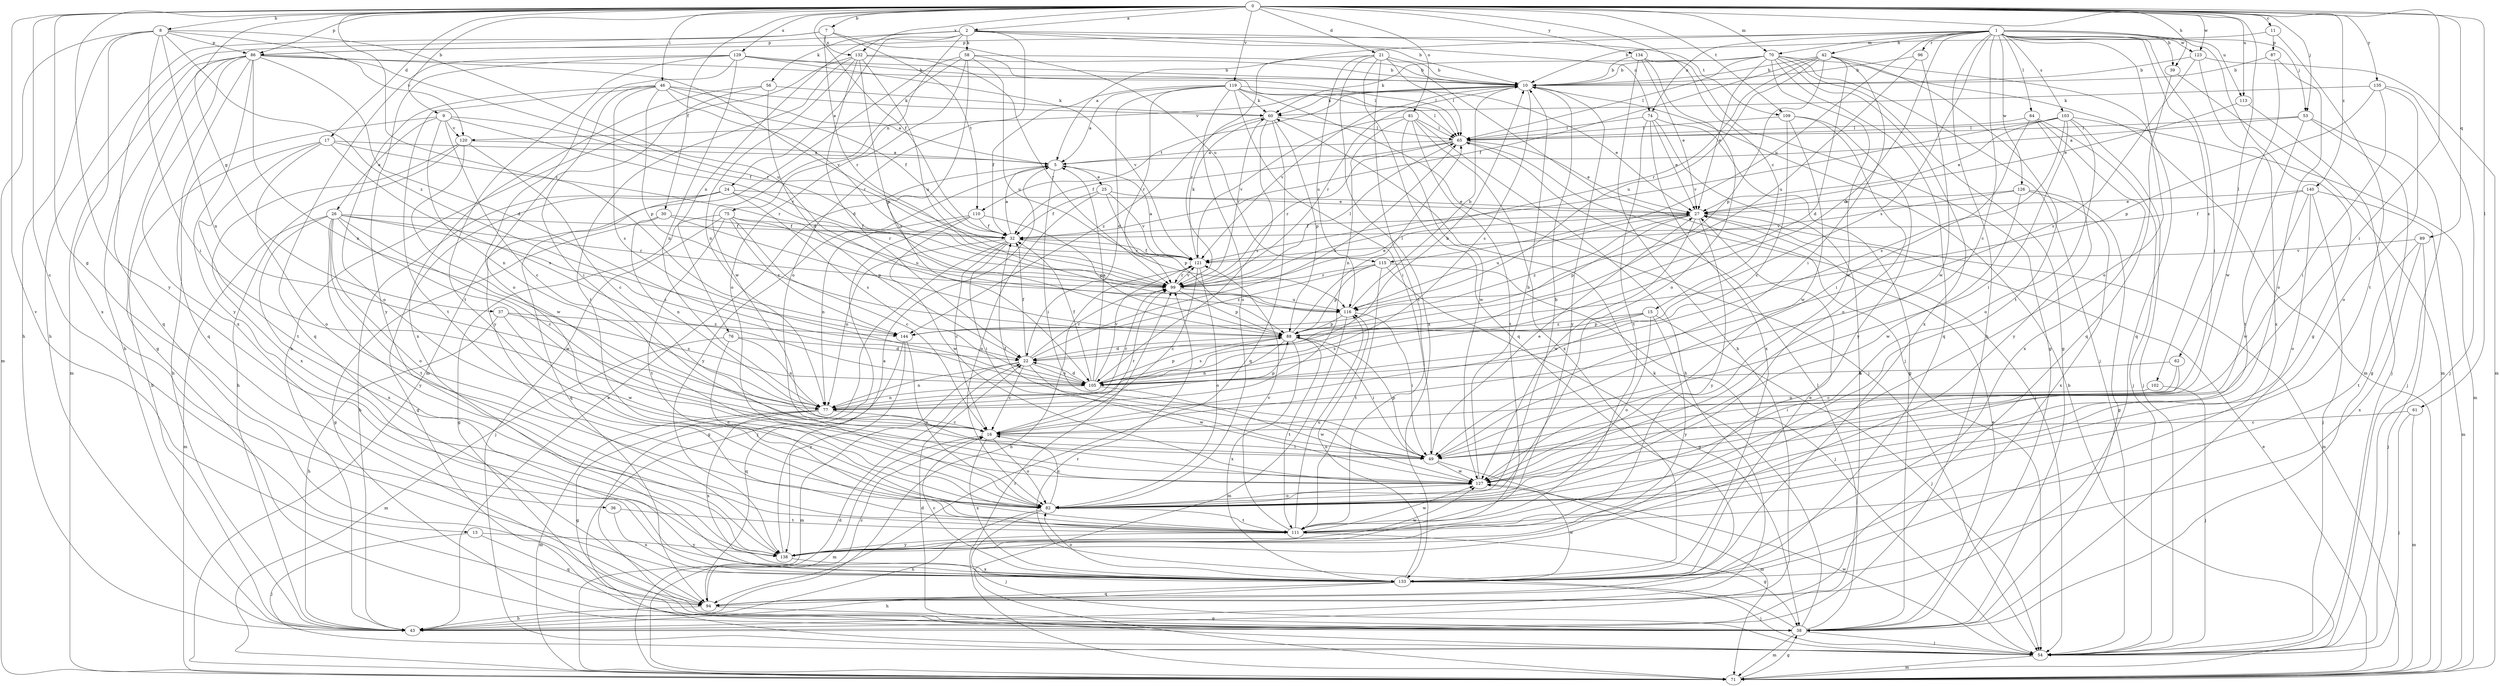 strict digraph  {
0;
1;
2;
5;
7;
8;
9;
10;
11;
13;
15;
16;
17;
21;
22;
24;
25;
26;
27;
30;
32;
36;
37;
38;
39;
42;
43;
46;
49;
53;
54;
56;
58;
60;
61;
62;
64;
65;
70;
71;
74;
75;
76;
77;
81;
82;
86;
87;
88;
89;
94;
96;
99;
102;
103;
105;
109;
110;
111;
113;
115;
116;
119;
120;
121;
123;
126;
127;
129;
132;
133;
134;
135;
138;
140;
144;
0 -> 2  [label=a];
0 -> 7  [label=b];
0 -> 8  [label=b];
0 -> 9  [label=b];
0 -> 11  [label=c];
0 -> 13  [label=c];
0 -> 15  [label=c];
0 -> 17  [label=d];
0 -> 21  [label=d];
0 -> 30  [label=f];
0 -> 32  [label=f];
0 -> 36  [label=g];
0 -> 37  [label=g];
0 -> 39  [label=h];
0 -> 46  [label=i];
0 -> 49  [label=i];
0 -> 53  [label=j];
0 -> 61  [label=l];
0 -> 62  [label=l];
0 -> 70  [label=m];
0 -> 81  [label=o];
0 -> 86  [label=p];
0 -> 89  [label=q];
0 -> 94  [label=v];
0 -> 109  [label=t];
0 -> 113  [label=u];
0 -> 119  [label=v];
0 -> 123  [label=w];
0 -> 129  [label=x];
0 -> 132  [label=x];
0 -> 134  [label=y];
0 -> 135  [label=y];
0 -> 138  [label=y];
0 -> 140  [label=z];
0 -> 144  [label=z];
1 -> 5  [label=a];
1 -> 16  [label=c];
1 -> 22  [label=d];
1 -> 38  [label=g];
1 -> 39  [label=h];
1 -> 42  [label=h];
1 -> 43  [label=h];
1 -> 49  [label=i];
1 -> 53  [label=j];
1 -> 64  [label=l];
1 -> 70  [label=m];
1 -> 74  [label=n];
1 -> 82  [label=o];
1 -> 86  [label=p];
1 -> 96  [label=r];
1 -> 102  [label=s];
1 -> 103  [label=s];
1 -> 105  [label=s];
1 -> 113  [label=u];
1 -> 115  [label=u];
1 -> 123  [label=w];
1 -> 126  [label=w];
2 -> 10  [label=b];
2 -> 24  [label=e];
2 -> 56  [label=k];
2 -> 58  [label=k];
2 -> 74  [label=n];
2 -> 75  [label=n];
2 -> 76  [label=n];
2 -> 82  [label=o];
2 -> 86  [label=p];
2 -> 109  [label=t];
5 -> 25  [label=e];
5 -> 49  [label=i];
5 -> 138  [label=y];
7 -> 43  [label=h];
7 -> 94  [label=q];
7 -> 99  [label=r];
7 -> 110  [label=t];
7 -> 115  [label=u];
7 -> 132  [label=x];
8 -> 43  [label=h];
8 -> 49  [label=i];
8 -> 71  [label=m];
8 -> 77  [label=n];
8 -> 86  [label=p];
8 -> 116  [label=u];
8 -> 120  [label=v];
8 -> 133  [label=x];
8 -> 144  [label=z];
9 -> 16  [label=c];
9 -> 26  [label=e];
9 -> 32  [label=f];
9 -> 43  [label=h];
9 -> 77  [label=n];
9 -> 99  [label=r];
9 -> 120  [label=v];
10 -> 60  [label=k];
10 -> 99  [label=r];
10 -> 105  [label=s];
10 -> 110  [label=t];
10 -> 120  [label=v];
10 -> 121  [label=v];
10 -> 138  [label=y];
11 -> 10  [label=b];
11 -> 87  [label=p];
11 -> 111  [label=t];
13 -> 54  [label=j];
13 -> 94  [label=q];
13 -> 138  [label=y];
15 -> 54  [label=j];
15 -> 82  [label=o];
15 -> 88  [label=p];
15 -> 105  [label=s];
15 -> 138  [label=y];
15 -> 144  [label=z];
16 -> 49  [label=i];
16 -> 71  [label=m];
16 -> 82  [label=o];
16 -> 99  [label=r];
16 -> 133  [label=x];
17 -> 5  [label=a];
17 -> 43  [label=h];
17 -> 82  [label=o];
17 -> 99  [label=r];
17 -> 105  [label=s];
17 -> 111  [label=t];
21 -> 10  [label=b];
21 -> 54  [label=j];
21 -> 65  [label=l];
21 -> 94  [label=q];
21 -> 99  [label=r];
21 -> 111  [label=t];
21 -> 116  [label=u];
21 -> 133  [label=x];
22 -> 16  [label=c];
22 -> 32  [label=f];
22 -> 65  [label=l];
22 -> 71  [label=m];
22 -> 77  [label=n];
22 -> 99  [label=r];
22 -> 105  [label=s];
22 -> 127  [label=w];
24 -> 27  [label=e];
24 -> 38  [label=g];
24 -> 43  [label=h];
24 -> 94  [label=q];
24 -> 99  [label=r];
24 -> 105  [label=s];
25 -> 27  [label=e];
25 -> 32  [label=f];
25 -> 82  [label=o];
25 -> 88  [label=p];
25 -> 121  [label=v];
26 -> 16  [label=c];
26 -> 32  [label=f];
26 -> 71  [label=m];
26 -> 82  [label=o];
26 -> 99  [label=r];
26 -> 105  [label=s];
26 -> 111  [label=t];
26 -> 127  [label=w];
26 -> 133  [label=x];
26 -> 138  [label=y];
27 -> 32  [label=f];
27 -> 71  [label=m];
27 -> 88  [label=p];
27 -> 116  [label=u];
27 -> 127  [label=w];
27 -> 138  [label=y];
27 -> 144  [label=z];
30 -> 32  [label=f];
30 -> 38  [label=g];
30 -> 77  [label=n];
30 -> 88  [label=p];
32 -> 5  [label=a];
32 -> 16  [label=c];
32 -> 38  [label=g];
32 -> 49  [label=i];
32 -> 77  [label=n];
32 -> 121  [label=v];
36 -> 111  [label=t];
36 -> 133  [label=x];
37 -> 43  [label=h];
37 -> 105  [label=s];
37 -> 127  [label=w];
37 -> 144  [label=z];
38 -> 27  [label=e];
38 -> 54  [label=j];
38 -> 60  [label=k];
38 -> 65  [label=l];
38 -> 71  [label=m];
38 -> 99  [label=r];
39 -> 71  [label=m];
39 -> 94  [label=q];
42 -> 10  [label=b];
42 -> 22  [label=d];
42 -> 32  [label=f];
42 -> 49  [label=i];
42 -> 88  [label=p];
42 -> 94  [label=q];
42 -> 99  [label=r];
42 -> 111  [label=t];
42 -> 116  [label=u];
43 -> 5  [label=a];
46 -> 5  [label=a];
46 -> 32  [label=f];
46 -> 49  [label=i];
46 -> 60  [label=k];
46 -> 82  [label=o];
46 -> 88  [label=p];
46 -> 99  [label=r];
46 -> 105  [label=s];
46 -> 111  [label=t];
49 -> 27  [label=e];
49 -> 32  [label=f];
49 -> 71  [label=m];
49 -> 88  [label=p];
49 -> 127  [label=w];
53 -> 5  [label=a];
53 -> 38  [label=g];
53 -> 54  [label=j];
53 -> 65  [label=l];
53 -> 111  [label=t];
54 -> 22  [label=d];
54 -> 71  [label=m];
54 -> 127  [label=w];
56 -> 22  [label=d];
56 -> 60  [label=k];
56 -> 133  [label=x];
56 -> 138  [label=y];
58 -> 10  [label=b];
58 -> 65  [label=l];
58 -> 71  [label=m];
58 -> 82  [label=o];
58 -> 105  [label=s];
58 -> 116  [label=u];
58 -> 127  [label=w];
60 -> 65  [label=l];
60 -> 88  [label=p];
60 -> 94  [label=q];
60 -> 99  [label=r];
60 -> 105  [label=s];
60 -> 144  [label=z];
61 -> 16  [label=c];
61 -> 54  [label=j];
61 -> 71  [label=m];
62 -> 16  [label=c];
62 -> 49  [label=i];
62 -> 105  [label=s];
64 -> 49  [label=i];
64 -> 54  [label=j];
64 -> 65  [label=l];
64 -> 133  [label=x];
64 -> 138  [label=y];
65 -> 5  [label=a];
65 -> 27  [label=e];
65 -> 32  [label=f];
65 -> 54  [label=j];
65 -> 99  [label=r];
70 -> 10  [label=b];
70 -> 27  [label=e];
70 -> 38  [label=g];
70 -> 54  [label=j];
70 -> 60  [label=k];
70 -> 65  [label=l];
70 -> 71  [label=m];
70 -> 94  [label=q];
70 -> 127  [label=w];
70 -> 133  [label=x];
71 -> 10  [label=b];
71 -> 22  [label=d];
71 -> 27  [label=e];
71 -> 38  [label=g];
71 -> 99  [label=r];
74 -> 27  [label=e];
74 -> 38  [label=g];
74 -> 43  [label=h];
74 -> 65  [label=l];
74 -> 111  [label=t];
74 -> 133  [label=x];
75 -> 16  [label=c];
75 -> 32  [label=f];
75 -> 38  [label=g];
75 -> 54  [label=j];
75 -> 111  [label=t];
75 -> 116  [label=u];
75 -> 144  [label=z];
76 -> 22  [label=d];
76 -> 71  [label=m];
76 -> 77  [label=n];
76 -> 82  [label=o];
77 -> 16  [label=c];
77 -> 38  [label=g];
77 -> 71  [label=m];
77 -> 88  [label=p];
77 -> 99  [label=r];
77 -> 133  [label=x];
81 -> 43  [label=h];
81 -> 65  [label=l];
81 -> 77  [label=n];
81 -> 111  [label=t];
81 -> 121  [label=v];
81 -> 127  [label=w];
81 -> 133  [label=x];
82 -> 10  [label=b];
82 -> 16  [label=c];
82 -> 43  [label=h];
82 -> 54  [label=j];
82 -> 111  [label=t];
86 -> 10  [label=b];
86 -> 22  [label=d];
86 -> 38  [label=g];
86 -> 43  [label=h];
86 -> 71  [label=m];
86 -> 77  [label=n];
86 -> 94  [label=q];
86 -> 99  [label=r];
86 -> 121  [label=v];
86 -> 133  [label=x];
86 -> 138  [label=y];
87 -> 10  [label=b];
87 -> 82  [label=o];
87 -> 127  [label=w];
88 -> 22  [label=d];
88 -> 49  [label=i];
88 -> 65  [label=l];
88 -> 77  [label=n];
88 -> 105  [label=s];
88 -> 111  [label=t];
88 -> 133  [label=x];
89 -> 54  [label=j];
89 -> 111  [label=t];
89 -> 121  [label=v];
89 -> 133  [label=x];
94 -> 16  [label=c];
94 -> 38  [label=g];
94 -> 43  [label=h];
96 -> 10  [label=b];
96 -> 116  [label=u];
96 -> 127  [label=w];
99 -> 27  [label=e];
99 -> 65  [label=l];
99 -> 88  [label=p];
99 -> 116  [label=u];
99 -> 121  [label=v];
102 -> 54  [label=j];
102 -> 77  [label=n];
103 -> 27  [label=e];
103 -> 49  [label=i];
103 -> 54  [label=j];
103 -> 65  [label=l];
103 -> 71  [label=m];
103 -> 82  [label=o];
103 -> 105  [label=s];
103 -> 121  [label=v];
105 -> 5  [label=a];
105 -> 10  [label=b];
105 -> 22  [label=d];
105 -> 32  [label=f];
105 -> 77  [label=n];
105 -> 88  [label=p];
105 -> 121  [label=v];
105 -> 127  [label=w];
109 -> 16  [label=c];
109 -> 65  [label=l];
109 -> 82  [label=o];
109 -> 127  [label=w];
109 -> 138  [label=y];
110 -> 32  [label=f];
110 -> 54  [label=j];
110 -> 77  [label=n];
110 -> 88  [label=p];
110 -> 127  [label=w];
111 -> 38  [label=g];
111 -> 116  [label=u];
111 -> 121  [label=v];
111 -> 127  [label=w];
111 -> 138  [label=y];
113 -> 27  [label=e];
113 -> 54  [label=j];
115 -> 38  [label=g];
115 -> 54  [label=j];
115 -> 88  [label=p];
115 -> 99  [label=r];
115 -> 111  [label=t];
115 -> 144  [label=z];
116 -> 10  [label=b];
116 -> 49  [label=i];
116 -> 71  [label=m];
116 -> 88  [label=p];
119 -> 5  [label=a];
119 -> 22  [label=d];
119 -> 27  [label=e];
119 -> 32  [label=f];
119 -> 49  [label=i];
119 -> 54  [label=j];
119 -> 60  [label=k];
119 -> 65  [label=l];
119 -> 82  [label=o];
119 -> 99  [label=r];
120 -> 5  [label=a];
120 -> 16  [label=c];
120 -> 43  [label=h];
120 -> 127  [label=w];
120 -> 133  [label=x];
121 -> 5  [label=a];
121 -> 16  [label=c];
121 -> 32  [label=f];
121 -> 43  [label=h];
121 -> 60  [label=k];
121 -> 82  [label=o];
121 -> 99  [label=r];
123 -> 10  [label=b];
123 -> 71  [label=m];
123 -> 105  [label=s];
123 -> 133  [label=x];
126 -> 27  [label=e];
126 -> 38  [label=g];
126 -> 121  [label=v];
126 -> 127  [label=w];
126 -> 133  [label=x];
127 -> 10  [label=b];
127 -> 82  [label=o];
129 -> 10  [label=b];
129 -> 65  [label=l];
129 -> 77  [label=n];
129 -> 82  [label=o];
129 -> 94  [label=q];
129 -> 111  [label=t];
129 -> 121  [label=v];
129 -> 138  [label=y];
132 -> 10  [label=b];
132 -> 22  [label=d];
132 -> 43  [label=h];
132 -> 77  [label=n];
132 -> 88  [label=p];
132 -> 99  [label=r];
132 -> 111  [label=t];
132 -> 116  [label=u];
133 -> 16  [label=c];
133 -> 27  [label=e];
133 -> 43  [label=h];
133 -> 54  [label=j];
133 -> 82  [label=o];
133 -> 94  [label=q];
133 -> 116  [label=u];
133 -> 127  [label=w];
134 -> 10  [label=b];
134 -> 27  [label=e];
134 -> 38  [label=g];
134 -> 43  [label=h];
134 -> 82  [label=o];
135 -> 49  [label=i];
135 -> 54  [label=j];
135 -> 60  [label=k];
135 -> 82  [label=o];
135 -> 88  [label=p];
138 -> 5  [label=a];
138 -> 127  [label=w];
138 -> 133  [label=x];
140 -> 27  [label=e];
140 -> 32  [label=f];
140 -> 54  [label=j];
140 -> 71  [label=m];
140 -> 82  [label=o];
140 -> 127  [label=w];
144 -> 82  [label=o];
144 -> 94  [label=q];
144 -> 138  [label=y];
}

